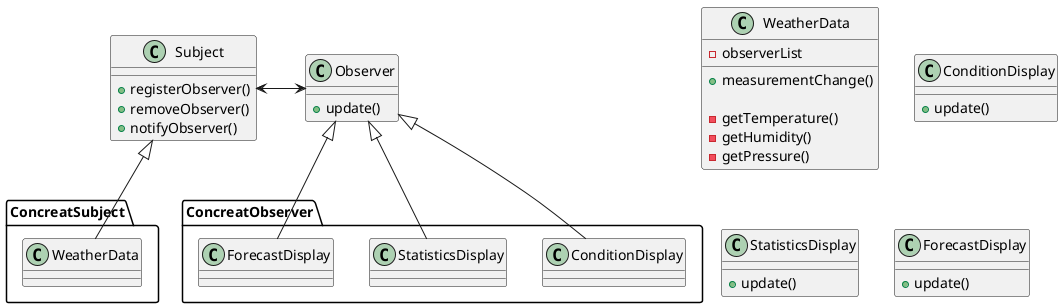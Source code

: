 @startuml

'------------------------------------------------------------------------------'
package ConcreatSubject {
  class WeatherData
}

Subject <|--WeatherData

class Subject {
+ registerObserver()
+ removeObserver()
+ notifyObserver()
}

class WeatherData {
  + measurementChange()

  - getTemperature()
  - getHumidity()
  - getPressure()

  - observerList
}

Subject <-> Observer

package ConcreatObserver {
  class ConditionDisplay
  class StatisticsDisplay
  class ForecastDisplay
}

Observer <|--ConditionDisplay
Observer <|--StatisticsDisplay
Observer <|--ForecastDisplay

class Observer {
  + update()
}

class ConditionDisplay {
  + update()
}

class StatisticsDisplay {
  + update()
}

class ForecastDisplay {
  + update()
}

'------------------------------------------------------------------------------'

@enduml
